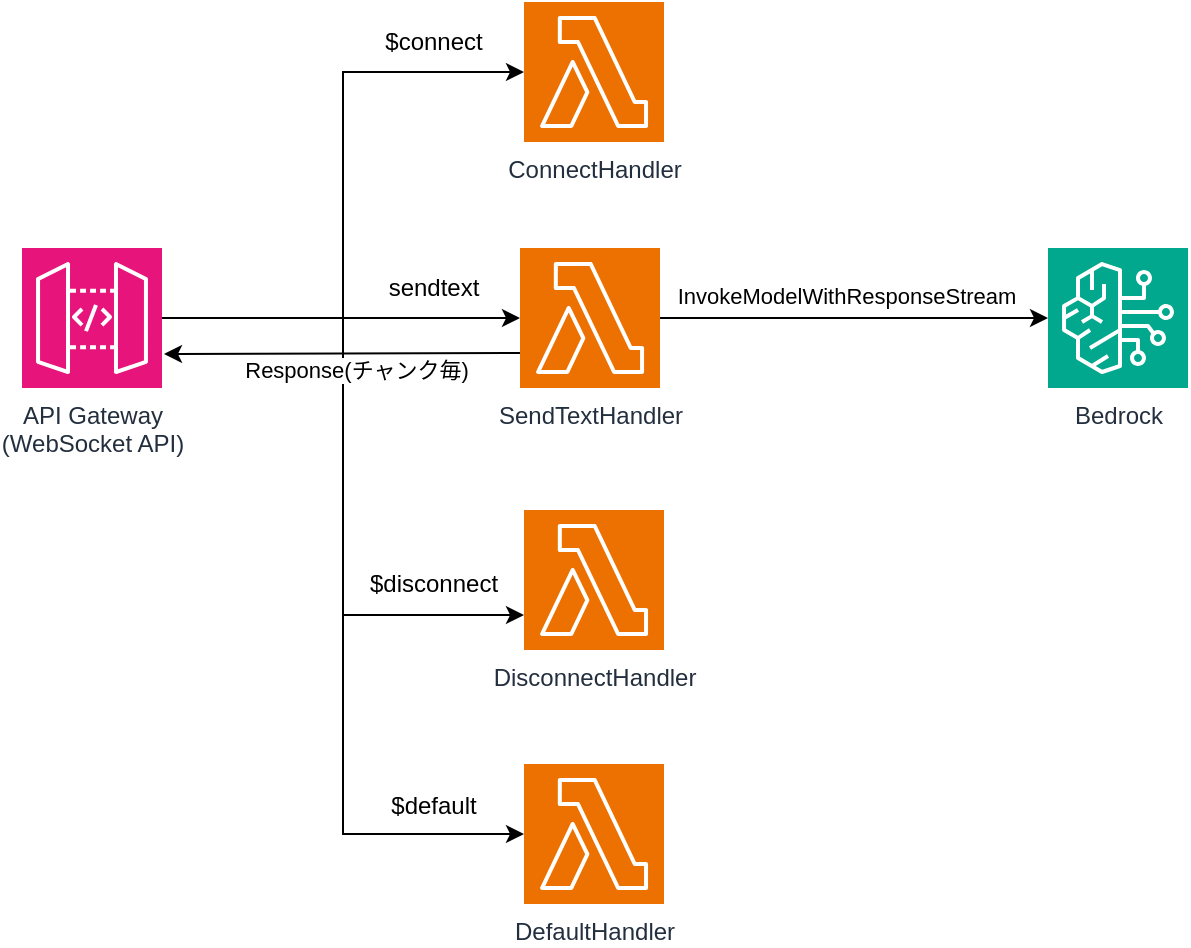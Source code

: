 <mxfile version="24.8.6">
  <diagram name="ページ1" id="090SEisknOhfve-LK_Bj">
    <mxGraphModel dx="1158" dy="735" grid="0" gridSize="10" guides="1" tooltips="1" connect="1" arrows="1" fold="1" page="1" pageScale="1" pageWidth="827" pageHeight="1169" math="0" shadow="0">
      <root>
        <mxCell id="0" />
        <mxCell id="1" parent="0" />
        <mxCell id="5ZSdOxLQI6_4lzdXcl5y-1" value="API Gateway&lt;div&gt;(WebSocket API)&lt;/div&gt;" style="sketch=0;points=[[0,0,0],[0.25,0,0],[0.5,0,0],[0.75,0,0],[1,0,0],[0,1,0],[0.25,1,0],[0.5,1,0],[0.75,1,0],[1,1,0],[0,0.25,0],[0,0.5,0],[0,0.75,0],[1,0.25,0],[1,0.5,0],[1,0.75,0]];outlineConnect=0;fontColor=#232F3E;fillColor=#E7157B;strokeColor=#ffffff;dashed=0;verticalLabelPosition=bottom;verticalAlign=top;align=center;html=1;fontSize=12;fontStyle=0;aspect=fixed;shape=mxgraph.aws4.resourceIcon;resIcon=mxgraph.aws4.api_gateway;" vertex="1" parent="1">
          <mxGeometry x="190" y="212" width="70" height="70" as="geometry" />
        </mxCell>
        <mxCell id="5ZSdOxLQI6_4lzdXcl5y-8" style="edgeStyle=orthogonalEdgeStyle;rounded=0;orthogonalLoop=1;jettySize=auto;html=1;" edge="1" parent="1" source="5ZSdOxLQI6_4lzdXcl5y-2" target="5ZSdOxLQI6_4lzdXcl5y-6">
          <mxGeometry relative="1" as="geometry" />
        </mxCell>
        <mxCell id="5ZSdOxLQI6_4lzdXcl5y-12" value="InvokeModelWithResponseStream" style="edgeLabel;html=1;align=center;verticalAlign=middle;resizable=0;points=[];" vertex="1" connectable="0" parent="5ZSdOxLQI6_4lzdXcl5y-8">
          <mxGeometry x="0.13" y="3" relative="1" as="geometry">
            <mxPoint x="-17" y="-8" as="offset" />
          </mxGeometry>
        </mxCell>
        <mxCell id="5ZSdOxLQI6_4lzdXcl5y-2" value="SendTextHandler" style="sketch=0;points=[[0,0,0],[0.25,0,0],[0.5,0,0],[0.75,0,0],[1,0,0],[0,1,0],[0.25,1,0],[0.5,1,0],[0.75,1,0],[1,1,0],[0,0.25,0],[0,0.5,0],[0,0.75,0],[1,0.25,0],[1,0.5,0],[1,0.75,0]];outlineConnect=0;fontColor=#232F3E;fillColor=#ED7100;strokeColor=#ffffff;dashed=0;verticalLabelPosition=bottom;verticalAlign=top;align=center;html=1;fontSize=12;fontStyle=0;aspect=fixed;shape=mxgraph.aws4.resourceIcon;resIcon=mxgraph.aws4.lambda;" vertex="1" parent="1">
          <mxGeometry x="439" y="212" width="70" height="70" as="geometry" />
        </mxCell>
        <mxCell id="5ZSdOxLQI6_4lzdXcl5y-3" value="ConnectHandler" style="sketch=0;points=[[0,0,0],[0.25,0,0],[0.5,0,0],[0.75,0,0],[1,0,0],[0,1,0],[0.25,1,0],[0.5,1,0],[0.75,1,0],[1,1,0],[0,0.25,0],[0,0.5,0],[0,0.75,0],[1,0.25,0],[1,0.5,0],[1,0.75,0]];outlineConnect=0;fontColor=#232F3E;fillColor=#ED7100;strokeColor=#ffffff;dashed=0;verticalLabelPosition=bottom;verticalAlign=top;align=center;html=1;fontSize=12;fontStyle=0;aspect=fixed;shape=mxgraph.aws4.resourceIcon;resIcon=mxgraph.aws4.lambda;" vertex="1" parent="1">
          <mxGeometry x="441" y="89" width="70" height="70" as="geometry" />
        </mxCell>
        <mxCell id="5ZSdOxLQI6_4lzdXcl5y-4" value="DisconnectHandler" style="sketch=0;points=[[0,0,0],[0.25,0,0],[0.5,0,0],[0.75,0,0],[1,0,0],[0,1,0],[0.25,1,0],[0.5,1,0],[0.75,1,0],[1,1,0],[0,0.25,0],[0,0.5,0],[0,0.75,0],[1,0.25,0],[1,0.5,0],[1,0.75,0]];outlineConnect=0;fontColor=#232F3E;fillColor=#ED7100;strokeColor=#ffffff;dashed=0;verticalLabelPosition=bottom;verticalAlign=top;align=center;html=1;fontSize=12;fontStyle=0;aspect=fixed;shape=mxgraph.aws4.resourceIcon;resIcon=mxgraph.aws4.lambda;" vertex="1" parent="1">
          <mxGeometry x="441" y="343" width="70" height="70" as="geometry" />
        </mxCell>
        <mxCell id="5ZSdOxLQI6_4lzdXcl5y-5" value="DefaultHandler" style="sketch=0;points=[[0,0,0],[0.25,0,0],[0.5,0,0],[0.75,0,0],[1,0,0],[0,1,0],[0.25,1,0],[0.5,1,0],[0.75,1,0],[1,1,0],[0,0.25,0],[0,0.5,0],[0,0.75,0],[1,0.25,0],[1,0.5,0],[1,0.75,0]];outlineConnect=0;fontColor=#232F3E;fillColor=#ED7100;strokeColor=#ffffff;dashed=0;verticalLabelPosition=bottom;verticalAlign=top;align=center;html=1;fontSize=12;fontStyle=0;aspect=fixed;shape=mxgraph.aws4.resourceIcon;resIcon=mxgraph.aws4.lambda;" vertex="1" parent="1">
          <mxGeometry x="441" y="470" width="70" height="70" as="geometry" />
        </mxCell>
        <mxCell id="5ZSdOxLQI6_4lzdXcl5y-6" value="Bedrock" style="sketch=0;points=[[0,0,0],[0.25,0,0],[0.5,0,0],[0.75,0,0],[1,0,0],[0,1,0],[0.25,1,0],[0.5,1,0],[0.75,1,0],[1,1,0],[0,0.25,0],[0,0.5,0],[0,0.75,0],[1,0.25,0],[1,0.5,0],[1,0.75,0]];outlineConnect=0;fontColor=#232F3E;fillColor=#01A88D;strokeColor=#ffffff;dashed=0;verticalLabelPosition=bottom;verticalAlign=top;align=center;html=1;fontSize=12;fontStyle=0;aspect=fixed;shape=mxgraph.aws4.resourceIcon;resIcon=mxgraph.aws4.bedrock;" vertex="1" parent="1">
          <mxGeometry x="703" y="212" width="70" height="70" as="geometry" />
        </mxCell>
        <mxCell id="5ZSdOxLQI6_4lzdXcl5y-7" style="edgeStyle=orthogonalEdgeStyle;rounded=0;orthogonalLoop=1;jettySize=auto;html=1;entryX=0;entryY=0.5;entryDx=0;entryDy=0;entryPerimeter=0;" edge="1" parent="1" source="5ZSdOxLQI6_4lzdXcl5y-1" target="5ZSdOxLQI6_4lzdXcl5y-2">
          <mxGeometry relative="1" as="geometry" />
        </mxCell>
        <mxCell id="5ZSdOxLQI6_4lzdXcl5y-9" style="edgeStyle=orthogonalEdgeStyle;rounded=0;orthogonalLoop=1;jettySize=auto;html=1;entryX=0;entryY=0.5;entryDx=0;entryDy=0;entryPerimeter=0;" edge="1" parent="1" source="5ZSdOxLQI6_4lzdXcl5y-1" target="5ZSdOxLQI6_4lzdXcl5y-3">
          <mxGeometry relative="1" as="geometry" />
        </mxCell>
        <mxCell id="5ZSdOxLQI6_4lzdXcl5y-10" style="edgeStyle=orthogonalEdgeStyle;rounded=0;orthogonalLoop=1;jettySize=auto;html=1;entryX=0;entryY=0.75;entryDx=0;entryDy=0;entryPerimeter=0;" edge="1" parent="1" source="5ZSdOxLQI6_4lzdXcl5y-1" target="5ZSdOxLQI6_4lzdXcl5y-4">
          <mxGeometry relative="1" as="geometry" />
        </mxCell>
        <mxCell id="5ZSdOxLQI6_4lzdXcl5y-11" style="edgeStyle=orthogonalEdgeStyle;rounded=0;orthogonalLoop=1;jettySize=auto;html=1;entryX=0;entryY=0.5;entryDx=0;entryDy=0;entryPerimeter=0;" edge="1" parent="1" source="5ZSdOxLQI6_4lzdXcl5y-1" target="5ZSdOxLQI6_4lzdXcl5y-5">
          <mxGeometry relative="1" as="geometry" />
        </mxCell>
        <mxCell id="5ZSdOxLQI6_4lzdXcl5y-13" value="$connect" style="text;html=1;align=center;verticalAlign=middle;whiteSpace=wrap;rounded=0;" vertex="1" parent="1">
          <mxGeometry x="366" y="94" width="60" height="30" as="geometry" />
        </mxCell>
        <mxCell id="5ZSdOxLQI6_4lzdXcl5y-15" value="sendtext" style="text;html=1;align=center;verticalAlign=middle;whiteSpace=wrap;rounded=0;" vertex="1" parent="1">
          <mxGeometry x="366" y="217" width="60" height="30" as="geometry" />
        </mxCell>
        <mxCell id="5ZSdOxLQI6_4lzdXcl5y-16" value="$disconnect" style="text;html=1;align=center;verticalAlign=middle;whiteSpace=wrap;rounded=0;" vertex="1" parent="1">
          <mxGeometry x="366" y="365" width="60" height="30" as="geometry" />
        </mxCell>
        <mxCell id="5ZSdOxLQI6_4lzdXcl5y-17" value="$default" style="text;html=1;align=center;verticalAlign=middle;whiteSpace=wrap;rounded=0;" vertex="1" parent="1">
          <mxGeometry x="366" y="476" width="60" height="30" as="geometry" />
        </mxCell>
        <mxCell id="5ZSdOxLQI6_4lzdXcl5y-19" value="" style="endArrow=classic;html=1;rounded=0;exitX=0;exitY=0.75;exitDx=0;exitDy=0;exitPerimeter=0;" edge="1" parent="1" source="5ZSdOxLQI6_4lzdXcl5y-2">
          <mxGeometry width="50" height="50" relative="1" as="geometry">
            <mxPoint x="444" y="318" as="sourcePoint" />
            <mxPoint x="261" y="265" as="targetPoint" />
          </mxGeometry>
        </mxCell>
        <mxCell id="5ZSdOxLQI6_4lzdXcl5y-20" value="Response(チャンク毎)" style="edgeLabel;html=1;align=center;verticalAlign=middle;resizable=0;points=[];" vertex="1" connectable="0" parent="5ZSdOxLQI6_4lzdXcl5y-19">
          <mxGeometry x="0.328" relative="1" as="geometry">
            <mxPoint x="36" y="8" as="offset" />
          </mxGeometry>
        </mxCell>
      </root>
    </mxGraphModel>
  </diagram>
</mxfile>
